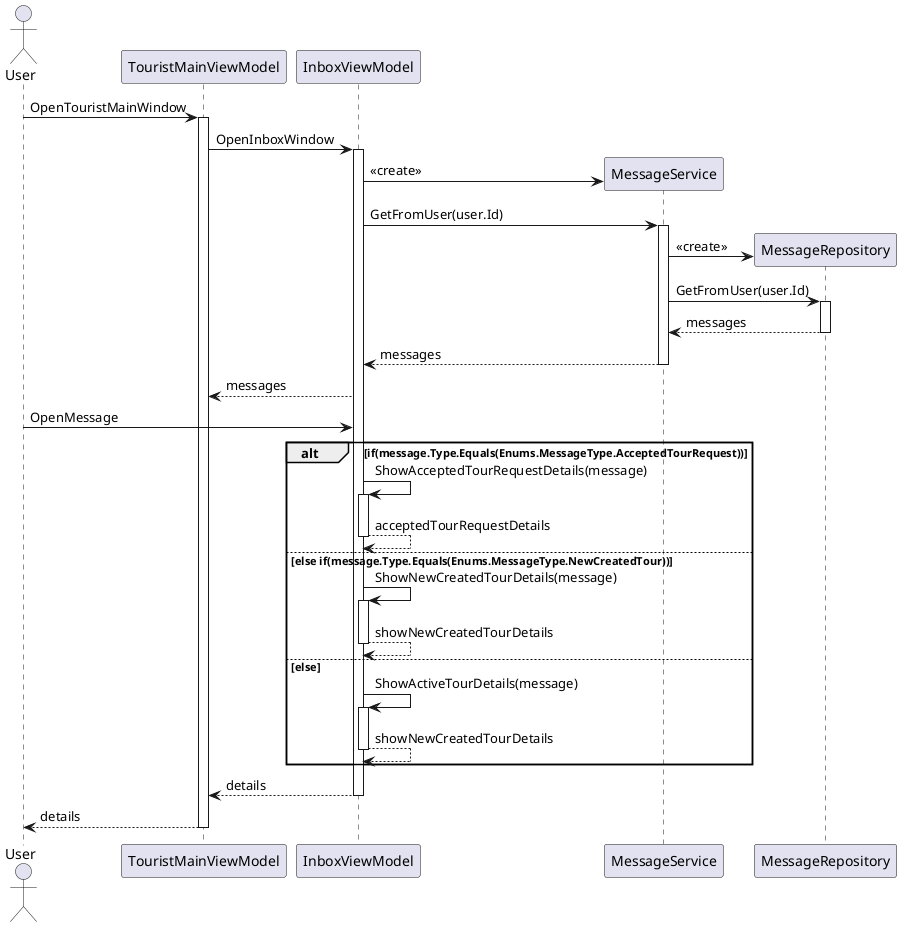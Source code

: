 @startuml dijagram

actor "User" as u

participant TouristMainViewModel
participant InboxViewModel
participant MessageService

u->TouristMainViewModel: OpenTouristMainWindow
activate TouristMainViewModel

TouristMainViewModel->InboxViewModel:OpenInboxWindow
activate InboxViewModel
create MessageService
InboxViewModel -> MessageService: <<create>>

InboxViewModel->MessageService: GetFromUser(user.Id)
activate MessageService

create MessageRepository
MessageService -> MessageRepository: <<create>>
MessageService -> MessageRepository: GetFromUser(user.Id)

activate MessageRepository
MessageRepository-->MessageService: messages

deactivate MessageRepository
MessageService-->InboxViewModel: messages
deactivate MessageService
InboxViewModel-->TouristMainViewModel: messages

u->InboxViewModel: OpenMessage

alt if(message.Type.Equals(Enums.MessageType.AcceptedTourRequest))
InboxViewModel->InboxViewModel: ShowAcceptedTourRequestDetails(message)
activate InboxViewModel
InboxViewModel-->InboxViewModel: acceptedTourRequestDetails
deactivate InboxViewModel
else else if(message.Type.Equals(Enums.MessageType.NewCreatedTour))
InboxViewModel->InboxViewModel: ShowNewCreatedTourDetails(message)
activate InboxViewModel
InboxViewModel-->InboxViewModel: showNewCreatedTourDetails
deactivate InboxViewModel
else else 
InboxViewModel->InboxViewModel: ShowActiveTourDetails(message)
activate InboxViewModel
InboxViewModel-->InboxViewModel: showNewCreatedTourDetails
deactivate InboxViewModel
end
InboxViewModel-->TouristMainViewModel:details
deactivate InboxViewModel
TouristMainViewModel-->u: details
deactivate TouristMainViewModel
@enduml
